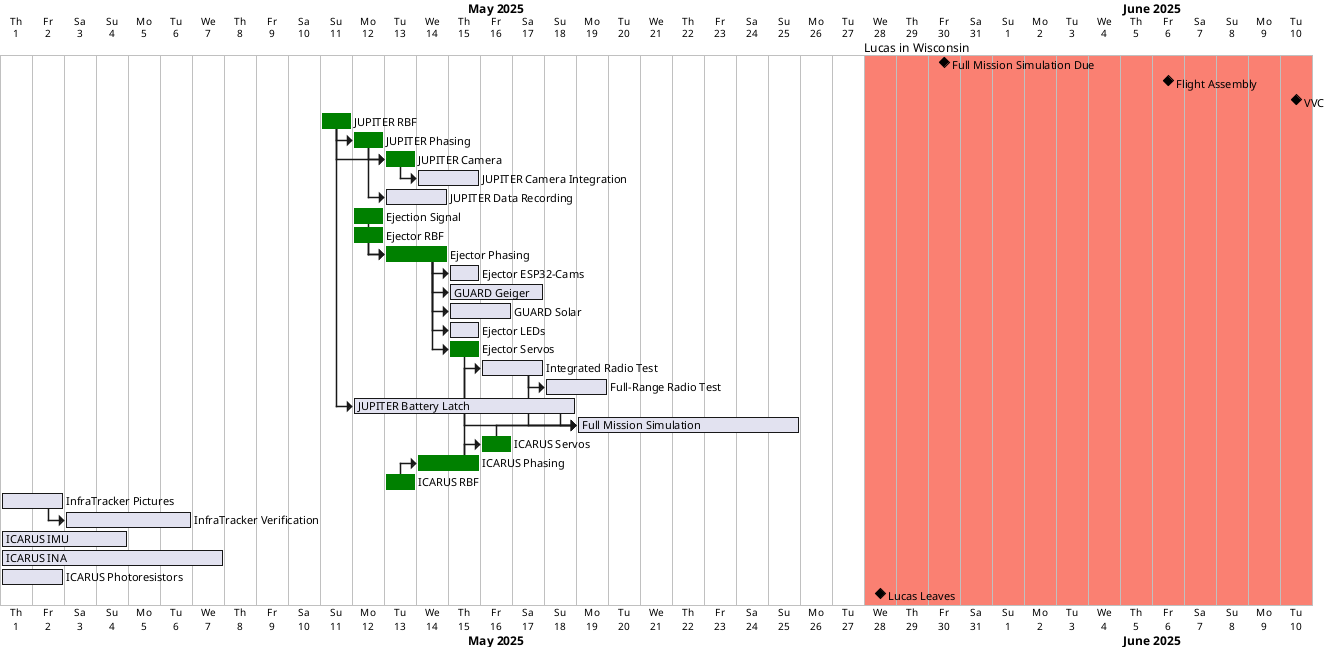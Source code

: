 @startgantt plan

printscale daily zoom 2

2025-5-28 to 2025-6-10 are named [Lucas in Wisconsin]
2025-5-28 to 2025-6-10 are colored in salmon

Project starts 2025-5-1

[Full Mission Simulation Due] happens 2025-5-30
[Flight Assembly] happens 2025-6-6
[VVC] happens 2025-6-10

[JUPITER RBF] requires 1 days and starts 2025-5-11 and is colored in green
[JUPITER Phasing] requires 1 days and is colored in green
[JUPITER Camera] requires 1 days and is colored in green
[JUPITER Camera Integration] requires 2 days
[JUPITER Data Recording] requires 2 days

[Ejection Signal] requires 1 day and is colored in green and starts 2025-5-12
[Ejector RBF] requires 1 days and starts 2025-5-12 and is colored in green
[Ejector Phasing] requires 2 day and is colored in green
[Ejector ESP32-Cams] requires 1 day
[GUARD Geiger] requires 3 days
[GUARD Solar] requires 2 days
[Ejector LEDs] requires 1 day
[Ejector Servos] requires 1 day and is colored in green

[Integrated Radio Test] requires 2 days
[Full-Range Radio Test] requires 2 days

[JUPITER Battery Latch] requires 1 week
[Full Mission Simulation] requires 1 week

[ICARUS Servos] requires 1 days and is colored in green
[ICARUS Phasing] requires 2 days and is colored in green
[ICARUS RBF] requires 1 days and starts 2025-5-13 and is colored in green

[InfraTracker Pictures] requires 2 days
[InfraTracker Verification] requires 4 days

[ICARUS IMU] requires 4 days
[ICARUS INA] requires 1 week
[ICARUS Photoresistors] requires 2 days


[JUPITER Phasing] starts at [JUPITER RBF]'s end
[JUPITER Battery Latch] starts at [JUPITER RBF]'s end
[JUPITER Camera] starts at [JUPITER Phasing]'s end
[JUPITER Camera] starts at [JUPITER RBF]'s end
[JUPITER Camera Integration] starts at [JUPITER Camera]'s end
[JUPITER Data Recording] starts at [JUPITER Phasing]'s end

[Ejector Phasing] starts at [Ejector RBF]'s end
[Ejector Phasing] starts at [Ejection Signal]'s end
[Ejector Servos] starts at [Ejector Phasing]'s end
[Ejector LEDs] starts at [Ejector Phasing]'s end
[Ejector ESP32-Cams] starts at [Ejector Phasing]'s end

[GUARD Geiger] starts at [Ejector Phasing]'s end
[GUARD Solar] starts at [Ejector Phasing]'s end

[ICARUS Phasing] starts at [ICARUS RBF]'s end
[ICARUS Servos] starts at [ICARUS Phasing]'s end
[Integrated Radio Test] starts at [ICARUS Phasing]'s end

[Full Mission Simulation] starts at [Integrated Radio Test]'s end
[Full Mission Simulation] starts at [Ejector Servos]'s end
[Full Mission Simulation] starts at [ICARUS Servos]'s end
[Full Mission Simulation] starts at [JUPITER Battery Latch]'s end
[InfraTracker Verification] starts at [InfraTracker Pictures]'s end

[Full-Range Radio Test] starts at [Integrated Radio Test]'s end

[Lucas Leaves] happens at 2025-5-28